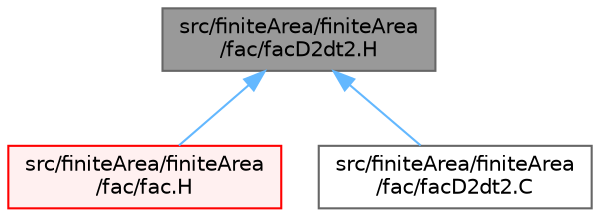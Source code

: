 digraph "src/finiteArea/finiteArea/fac/facD2dt2.H"
{
 // LATEX_PDF_SIZE
  bgcolor="transparent";
  edge [fontname=Helvetica,fontsize=10,labelfontname=Helvetica,labelfontsize=10];
  node [fontname=Helvetica,fontsize=10,shape=box,height=0.2,width=0.4];
  Node1 [id="Node000001",label="src/finiteArea/finiteArea\l/fac/facD2dt2.H",height=0.2,width=0.4,color="gray40", fillcolor="grey60", style="filled", fontcolor="black",tooltip=" "];
  Node1 -> Node2 [id="edge1_Node000001_Node000002",dir="back",color="steelblue1",style="solid",tooltip=" "];
  Node2 [id="Node000002",label="src/finiteArea/finiteArea\l/fac/fac.H",height=0.2,width=0.4,color="red", fillcolor="#FFF0F0", style="filled",URL="$fac_8H.html",tooltip="Namespace of functions to calculate explicit derivatives."];
  Node1 -> Node39 [id="edge2_Node000001_Node000039",dir="back",color="steelblue1",style="solid",tooltip=" "];
  Node39 [id="Node000039",label="src/finiteArea/finiteArea\l/fac/facD2dt2.C",height=0.2,width=0.4,color="grey40", fillcolor="white", style="filled",URL="$facD2dt2_8C.html",tooltip=" "];
}
